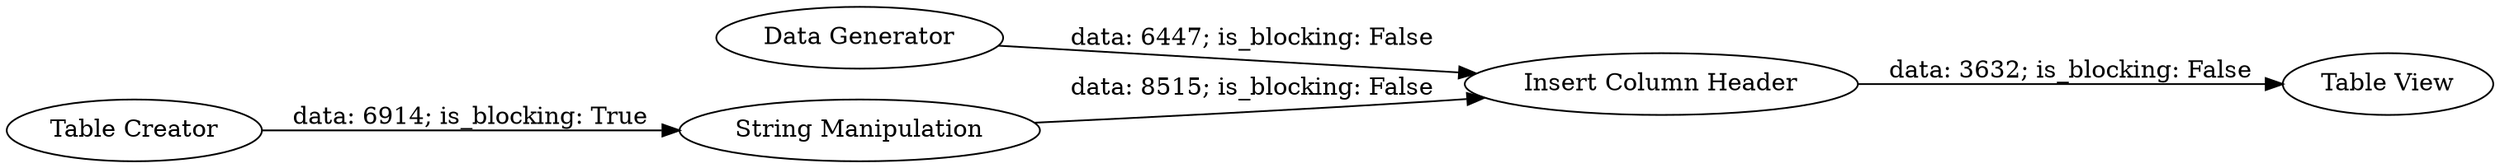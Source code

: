 digraph {
	"-726507073223594543_6" [label="Table View"]
	"-726507073223594543_2" [label="Data Generator"]
	"-726507073223594543_5" [label="Insert Column Header"]
	"-726507073223594543_1" [label="Table Creator"]
	"-726507073223594543_4" [label="String Manipulation"]
	"-726507073223594543_4" -> "-726507073223594543_5" [label="data: 8515; is_blocking: False"]
	"-726507073223594543_1" -> "-726507073223594543_4" [label="data: 6914; is_blocking: True"]
	"-726507073223594543_5" -> "-726507073223594543_6" [label="data: 3632; is_blocking: False"]
	"-726507073223594543_2" -> "-726507073223594543_5" [label="data: 6447; is_blocking: False"]
	rankdir=LR
}
